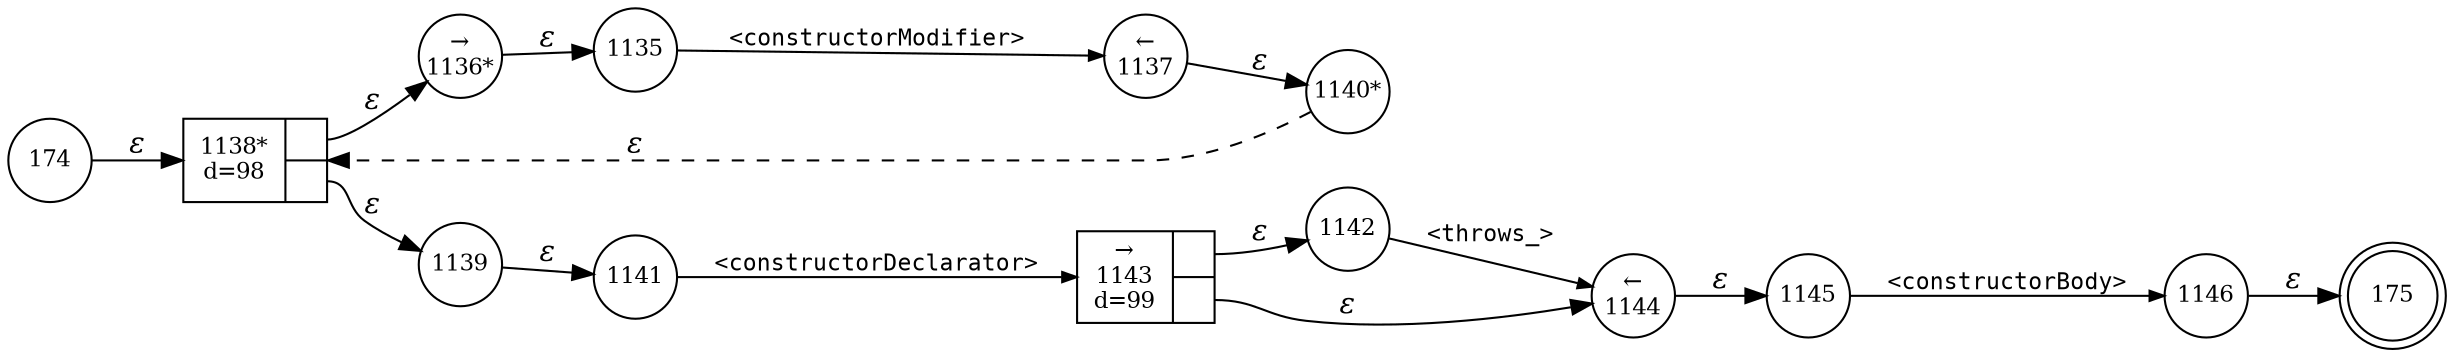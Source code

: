 digraph ATN {
rankdir=LR;
s175[fontsize=11, label="175", shape=doublecircle, fixedsize=true, width=.6];
s174[fontsize=11,label="174", shape=circle, fixedsize=true, width=.55, peripheries=1];
s1135[fontsize=11,label="1135", shape=circle, fixedsize=true, width=.55, peripheries=1];
s1136[fontsize=11,label="&rarr;\n1136*", shape=circle, fixedsize=true, width=.55, peripheries=1];
s1137[fontsize=11,label="&larr;\n1137", shape=circle, fixedsize=true, width=.55, peripheries=1];
s1138[fontsize=11,label="{1138*\nd=98|{<p0>|<p1>}}", shape=record, fixedsize=false, peripheries=1];
s1139[fontsize=11,label="1139", shape=circle, fixedsize=true, width=.55, peripheries=1];
s1140[fontsize=11,label="1140*", shape=circle, fixedsize=true, width=.55, peripheries=1];
s1141[fontsize=11,label="1141", shape=circle, fixedsize=true, width=.55, peripheries=1];
s1142[fontsize=11,label="1142", shape=circle, fixedsize=true, width=.55, peripheries=1];
s1143[fontsize=11,label="{&rarr;\n1143\nd=99|{<p0>|<p1>}}", shape=record, fixedsize=false, peripheries=1];
s1144[fontsize=11,label="&larr;\n1144", shape=circle, fixedsize=true, width=.55, peripheries=1];
s1145[fontsize=11,label="1145", shape=circle, fixedsize=true, width=.55, peripheries=1];
s1146[fontsize=11,label="1146", shape=circle, fixedsize=true, width=.55, peripheries=1];
s174 -> s1138 [fontname="Times-Italic", label="&epsilon;"];
s1138:p0 -> s1136 [fontname="Times-Italic", label="&epsilon;"];
s1138:p1 -> s1139 [fontname="Times-Italic", label="&epsilon;"];
s1136 -> s1135 [fontname="Times-Italic", label="&epsilon;"];
s1139 -> s1141 [fontname="Times-Italic", label="&epsilon;"];
s1135 -> s1137 [fontsize=11, fontname="Courier", arrowsize=.7, label = "<constructorModifier>", arrowhead = normal];
s1141 -> s1143 [fontsize=11, fontname="Courier", arrowsize=.7, label = "<constructorDeclarator>", arrowhead = normal];
s1137 -> s1140 [fontname="Times-Italic", label="&epsilon;"];
s1143:p0 -> s1142 [fontname="Times-Italic", label="&epsilon;"];
s1143:p1 -> s1144 [fontname="Times-Italic", label="&epsilon;"];
s1140 -> s1138 [fontname="Times-Italic", label="&epsilon;", style="dashed"];
s1142 -> s1144 [fontsize=11, fontname="Courier", arrowsize=.7, label = "<throws_>", arrowhead = normal];
s1144 -> s1145 [fontname="Times-Italic", label="&epsilon;"];
s1145 -> s1146 [fontsize=11, fontname="Courier", arrowsize=.7, label = "<constructorBody>", arrowhead = normal];
s1146 -> s175 [fontname="Times-Italic", label="&epsilon;"];
}